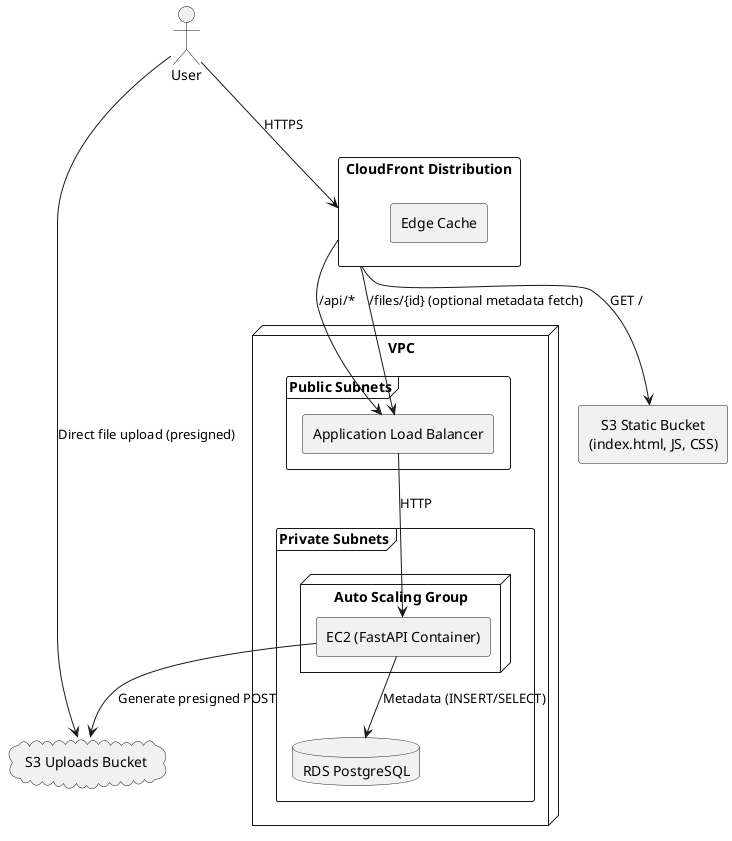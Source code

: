 @startuml LinkBox
skinparam shadowing false
skinparam defaultTextAlignment center
skinparam rectangle {
  Rounded true
}

actor User as U

rectangle "CloudFront Distribution" as CF {
  rectangle "Edge Cache" as EDGE
}

rectangle "S3 Static Bucket\n(index.html, JS, CSS)" as S3FE
cloud "S3 Uploads Bucket" as S3UP

node VPC {
  frame "Public Subnets" {
    rectangle "Application Load Balancer" as ALB
  }
  frame "Private Subnets" {
    node "Auto Scaling Group" as ASG {
      rectangle "EC2 (FastAPI Container)" as API
    }
    database "RDS PostgreSQL" as RDS
  }
}

U --> CF : HTTPS
CF --> S3FE : GET /
CF --> ALB : /api/*
ALB --> API : HTTP
API --> S3UP : Generate presigned POST
U --> S3UP : Direct file upload (presigned)
API --> RDS : Metadata (INSERT/SELECT)
CF --> ALB : /files/{id} (optional metadata fetch)

@enduml